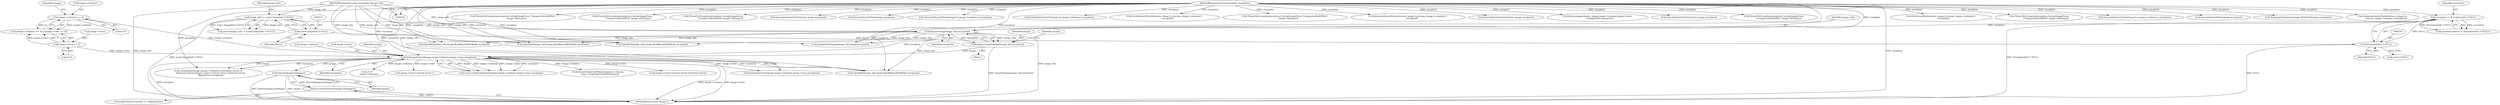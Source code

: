 digraph "0_ImageMagick_ef8f40689ac452398026c07da41656a7c87e4683@pointer" {
"1000204" [label="(Call,DestroyImageList(image))"];
"1000190" [label="(Call,SetImageExtent(image,image->columns,image->rows,exception))"];
"1000168" [label="(Call,image=AcquireImage(image_info,exception))"];
"1000170" [label="(Call,AcquireImage(image_info,exception))"];
"1000130" [label="(Call,image_info != (const ImageInfo *) NULL)"];
"1000110" [label="(MethodParameterIn,const ImageInfo *image_info)"];
"1000132" [label="(Call,(const ImageInfo *) NULL)"];
"1000157" [label="(Call,exception != (ExceptionInfo *) NULL)"];
"1000111" [label="(MethodParameterIn,ExceptionInfo *exception)"];
"1000159" [label="(Call,(ExceptionInfo *) NULL)"];
"1000175" [label="(Call,image->columns == 0)"];
"1000180" [label="(Call,image->rows == 0)"];
"1000203" [label="(Return,return(DestroyImageList(image));)"];
"1000204" [label="(Call,DestroyImageList(image))"];
"1000472" [label="(Call,SetImageExtent(image,image->columns,image->rows,exception))"];
"1000234" [label="(Call,(char *) NULL)"];
"1000171" [label="(Identifier,image_info)"];
"1000176" [label="(Call,image->columns)"];
"1001541" [label="(MethodReturn,static Image *)"];
"1000198" [label="(Identifier,exception)"];
"1000129" [label="(Call,assert(image_info != (const ImageInfo *) NULL))"];
"1000156" [label="(Call,assert(exception != (ExceptionInfo *) NULL))"];
"1001130" [label="(Call,OpenBlob(image_info,image,ReadBinaryBlobMode,exception))"];
"1000184" [label="(Literal,0)"];
"1000180" [label="(Call,image->rows == 0)"];
"1000412" [label="(Call,CloneImage(image,(image->columns+horizontal_factor-1)/\n       horizontal_factor,(image->rows+vertical_factor-1)/vertical_factor,\n       MagickTrue,exception))"];
"1000175" [label="(Call,image->columns == 0)"];
"1000192" [label="(Call,image->columns)"];
"1000177" [label="(Identifier,image)"];
"1000195" [label="(Call,image->rows)"];
"1001309" [label="(Call,GetAuthenticPixels(image,0,y,image->columns,1,exception))"];
"1001198" [label="(Call,GetAuthenticPixels(chroma_image,0,y,chroma_image->columns,1,\n          exception))"];
"1000112" [label="(Block,)"];
"1000157" [label="(Call,exception != (ExceptionInfo *) NULL)"];
"1001415" [label="(Call,ThrowFileException(exception,CorruptImageError,\"UnexpectedEndOfFile\",\n          image->filename))"];
"1001036" [label="(Call,QueueAuthenticPixels(chroma_image,0,y,chroma_image->columns,1,\n            exception))"];
"1001263" [label="(Call,SyncAuthenticPixels(chroma_image,exception))"];
"1000182" [label="(Identifier,image)"];
"1000159" [label="(Call,(ExceptionInfo *) NULL)"];
"1001270" [label="(Call,ResizeImage(chroma_image,image->columns,image->rows,\n       TriangleFilter,exception))"];
"1000181" [label="(Call,image->rows)"];
"1000367" [label="(Call,2UL*\n      image->columns)"];
"1000170" [label="(Call,AcquireImage(image_info,exception))"];
"1000424" [label="(Call,image->rows+vertical_factor-1)"];
"1000190" [label="(Call,SetImageExtent(image,image->columns,image->rows,exception))"];
"1000917" [label="(Call,SyncAuthenticPixels(chroma_image,exception))"];
"1000963" [label="(Call,OpenBlob(image_info,image,ReadBinaryBlobMode,exception))"];
"1000161" [label="(Identifier,NULL)"];
"1001185" [label="(Call,ThrowFileException(exception,CorruptImageError,\n              \"UnexpectedEndOfFile\",image->filename))"];
"1001320" [label="(Call,GetVirtualPixels(resize_image,0,y,resize_image->columns,1,\n        exception))"];
"1000131" [label="(Identifier,image_info)"];
"1000191" [label="(Identifier,image)"];
"1000110" [label="(MethodParameterIn,const ImageInfo *image_info)"];
"1001480" [label="(Call,AcquireNextImage(image_info,image,exception))"];
"1000132" [label="(Call,(const ImageInfo *) NULL)"];
"1000188" [label="(Call,status=SetImageExtent(image,image->columns,image->rows,exception))"];
"1000820" [label="(Call,ThrowFileException(exception,CorruptImageError,\n                    \"UnexpectedEndOfFile\",image->filename))"];
"1000498" [label="(Call,OpenBlob(image_info,image,ReadBinaryBlobMode,exception))"];
"1000586" [label="(Call,QueueAuthenticPixels(image,0,y,image->columns,1,exception))"];
"1000158" [label="(Identifier,exception)"];
"1001378" [label="(Call,SyncAuthenticPixels(image,exception))"];
"1000179" [label="(Literal,0)"];
"1000199" [label="(ControlStructure,if (status == MagickFalse))"];
"1000111" [label="(MethodParameterIn,ExceptionInfo *exception)"];
"1000134" [label="(Identifier,NULL)"];
"1001389" [label="(Call,SetImageColorspace(image,YCbCrColorspace,exception))"];
"1000385" [label="(Call,AcquireQuantumMemory(image->columns,\n      (size_t) quantum*sizeof(*scanline)))"];
"1000169" [label="(Identifier,image)"];
"1000604" [label="(Call,QueueAuthenticPixels(chroma_image,0,y,\n            chroma_image->columns,1,exception))"];
"1000172" [label="(Identifier,exception)"];
"1000348" [label="(Call,ThrowFileException(exception,CorruptImageError,\"UnexpectedEndOfFile\",\n          image->filename))"];
"1001023" [label="(Call,ThrowFileException(exception,CorruptImageError,\n                \"UnexpectedEndOfFile\",image->filename))"];
"1000205" [label="(Identifier,image)"];
"1000203" [label="(Return,return(DestroyImageList(image));)"];
"1000320" [label="(Call,OpenBlob(image_info,image,ReadBinaryBlobMode,exception))"];
"1000573" [label="(Call,ThrowFileException(exception,CorruptImageError,\n                    \"UnexpectedEndOfFile\",image->filename))"];
"1001109" [label="(Call,SyncAuthenticPixels(chroma_image,exception))"];
"1000168" [label="(Call,image=AcquireImage(image_info,exception))"];
"1000423" [label="(Call,(image->rows+vertical_factor-1)/vertical_factor)"];
"1000906" [label="(Call,SyncAuthenticPixels(image,exception))"];
"1000174" [label="(Call,(image->columns == 0) || (image->rows == 0))"];
"1000833" [label="(Call,QueueAuthenticPixels(image,0,y,image->columns,1,exception))"];
"1000130" [label="(Call,image_info != (const ImageInfo *) NULL)"];
"1000204" -> "1000203"  [label="AST: "];
"1000204" -> "1000205"  [label="CFG: "];
"1000205" -> "1000204"  [label="AST: "];
"1000203" -> "1000204"  [label="CFG: "];
"1000204" -> "1001541"  [label="DDG: image"];
"1000204" -> "1001541"  [label="DDG: DestroyImageList(image)"];
"1000204" -> "1000203"  [label="DDG: DestroyImageList(image)"];
"1000190" -> "1000204"  [label="DDG: image"];
"1000190" -> "1000188"  [label="AST: "];
"1000190" -> "1000198"  [label="CFG: "];
"1000191" -> "1000190"  [label="AST: "];
"1000192" -> "1000190"  [label="AST: "];
"1000195" -> "1000190"  [label="AST: "];
"1000198" -> "1000190"  [label="AST: "];
"1000188" -> "1000190"  [label="CFG: "];
"1000190" -> "1001541"  [label="DDG: image->rows"];
"1000190" -> "1001541"  [label="DDG: image->columns"];
"1000190" -> "1001541"  [label="DDG: exception"];
"1000190" -> "1000188"  [label="DDG: image"];
"1000190" -> "1000188"  [label="DDG: image->columns"];
"1000190" -> "1000188"  [label="DDG: image->rows"];
"1000190" -> "1000188"  [label="DDG: exception"];
"1000168" -> "1000190"  [label="DDG: image"];
"1000175" -> "1000190"  [label="DDG: image->columns"];
"1000180" -> "1000190"  [label="DDG: image->rows"];
"1000170" -> "1000190"  [label="DDG: exception"];
"1000111" -> "1000190"  [label="DDG: exception"];
"1000190" -> "1000320"  [label="DDG: image"];
"1000190" -> "1000320"  [label="DDG: exception"];
"1000190" -> "1000367"  [label="DDG: image->columns"];
"1000190" -> "1000385"  [label="DDG: image->columns"];
"1000190" -> "1000412"  [label="DDG: image"];
"1000190" -> "1000412"  [label="DDG: exception"];
"1000190" -> "1000423"  [label="DDG: image->rows"];
"1000190" -> "1000424"  [label="DDG: image->rows"];
"1000190" -> "1000472"  [label="DDG: image->rows"];
"1000168" -> "1000112"  [label="AST: "];
"1000168" -> "1000170"  [label="CFG: "];
"1000169" -> "1000168"  [label="AST: "];
"1000170" -> "1000168"  [label="AST: "];
"1000177" -> "1000168"  [label="CFG: "];
"1000168" -> "1001541"  [label="DDG: AcquireImage(image_info,exception)"];
"1000170" -> "1000168"  [label="DDG: image_info"];
"1000170" -> "1000168"  [label="DDG: exception"];
"1000170" -> "1000172"  [label="CFG: "];
"1000171" -> "1000170"  [label="AST: "];
"1000172" -> "1000170"  [label="AST: "];
"1000170" -> "1001541"  [label="DDG: image_info"];
"1000130" -> "1000170"  [label="DDG: image_info"];
"1000110" -> "1000170"  [label="DDG: image_info"];
"1000157" -> "1000170"  [label="DDG: exception"];
"1000111" -> "1000170"  [label="DDG: exception"];
"1000170" -> "1000320"  [label="DDG: image_info"];
"1000170" -> "1000498"  [label="DDG: image_info"];
"1000170" -> "1000963"  [label="DDG: image_info"];
"1000170" -> "1001130"  [label="DDG: image_info"];
"1000170" -> "1001480"  [label="DDG: image_info"];
"1000130" -> "1000129"  [label="AST: "];
"1000130" -> "1000132"  [label="CFG: "];
"1000131" -> "1000130"  [label="AST: "];
"1000132" -> "1000130"  [label="AST: "];
"1000129" -> "1000130"  [label="CFG: "];
"1000130" -> "1001541"  [label="DDG: (const ImageInfo *) NULL"];
"1000130" -> "1000129"  [label="DDG: image_info"];
"1000130" -> "1000129"  [label="DDG: (const ImageInfo *) NULL"];
"1000110" -> "1000130"  [label="DDG: image_info"];
"1000132" -> "1000130"  [label="DDG: NULL"];
"1000110" -> "1000109"  [label="AST: "];
"1000110" -> "1001541"  [label="DDG: image_info"];
"1000110" -> "1000320"  [label="DDG: image_info"];
"1000110" -> "1000498"  [label="DDG: image_info"];
"1000110" -> "1000963"  [label="DDG: image_info"];
"1000110" -> "1001130"  [label="DDG: image_info"];
"1000110" -> "1001480"  [label="DDG: image_info"];
"1000132" -> "1000134"  [label="CFG: "];
"1000133" -> "1000132"  [label="AST: "];
"1000134" -> "1000132"  [label="AST: "];
"1000132" -> "1000159"  [label="DDG: NULL"];
"1000157" -> "1000156"  [label="AST: "];
"1000157" -> "1000159"  [label="CFG: "];
"1000158" -> "1000157"  [label="AST: "];
"1000159" -> "1000157"  [label="AST: "];
"1000156" -> "1000157"  [label="CFG: "];
"1000157" -> "1001541"  [label="DDG: (ExceptionInfo *) NULL"];
"1000157" -> "1000156"  [label="DDG: exception"];
"1000157" -> "1000156"  [label="DDG: (ExceptionInfo *) NULL"];
"1000111" -> "1000157"  [label="DDG: exception"];
"1000159" -> "1000157"  [label="DDG: NULL"];
"1000111" -> "1000109"  [label="AST: "];
"1000111" -> "1001541"  [label="DDG: exception"];
"1000111" -> "1000320"  [label="DDG: exception"];
"1000111" -> "1000348"  [label="DDG: exception"];
"1000111" -> "1000412"  [label="DDG: exception"];
"1000111" -> "1000472"  [label="DDG: exception"];
"1000111" -> "1000498"  [label="DDG: exception"];
"1000111" -> "1000573"  [label="DDG: exception"];
"1000111" -> "1000586"  [label="DDG: exception"];
"1000111" -> "1000604"  [label="DDG: exception"];
"1000111" -> "1000820"  [label="DDG: exception"];
"1000111" -> "1000833"  [label="DDG: exception"];
"1000111" -> "1000906"  [label="DDG: exception"];
"1000111" -> "1000917"  [label="DDG: exception"];
"1000111" -> "1000963"  [label="DDG: exception"];
"1000111" -> "1001023"  [label="DDG: exception"];
"1000111" -> "1001036"  [label="DDG: exception"];
"1000111" -> "1001109"  [label="DDG: exception"];
"1000111" -> "1001130"  [label="DDG: exception"];
"1000111" -> "1001185"  [label="DDG: exception"];
"1000111" -> "1001198"  [label="DDG: exception"];
"1000111" -> "1001263"  [label="DDG: exception"];
"1000111" -> "1001270"  [label="DDG: exception"];
"1000111" -> "1001309"  [label="DDG: exception"];
"1000111" -> "1001320"  [label="DDG: exception"];
"1000111" -> "1001378"  [label="DDG: exception"];
"1000111" -> "1001389"  [label="DDG: exception"];
"1000111" -> "1001415"  [label="DDG: exception"];
"1000111" -> "1001480"  [label="DDG: exception"];
"1000159" -> "1000161"  [label="CFG: "];
"1000160" -> "1000159"  [label="AST: "];
"1000161" -> "1000159"  [label="AST: "];
"1000159" -> "1001541"  [label="DDG: NULL"];
"1000159" -> "1000234"  [label="DDG: NULL"];
"1000175" -> "1000174"  [label="AST: "];
"1000175" -> "1000179"  [label="CFG: "];
"1000176" -> "1000175"  [label="AST: "];
"1000179" -> "1000175"  [label="AST: "];
"1000182" -> "1000175"  [label="CFG: "];
"1000174" -> "1000175"  [label="CFG: "];
"1000175" -> "1000174"  [label="DDG: image->columns"];
"1000175" -> "1000174"  [label="DDG: 0"];
"1000180" -> "1000174"  [label="AST: "];
"1000180" -> "1000184"  [label="CFG: "];
"1000181" -> "1000180"  [label="AST: "];
"1000184" -> "1000180"  [label="AST: "];
"1000174" -> "1000180"  [label="CFG: "];
"1000180" -> "1000174"  [label="DDG: image->rows"];
"1000180" -> "1000174"  [label="DDG: 0"];
"1000203" -> "1000199"  [label="AST: "];
"1001541" -> "1000203"  [label="CFG: "];
"1000203" -> "1001541"  [label="DDG: <RET>"];
}
